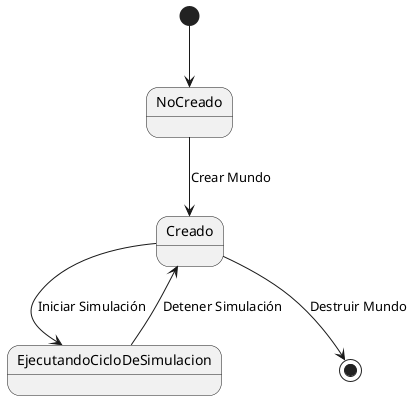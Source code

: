@startuml DiagramaDeEstadosMundo

    [*] --> NoCreado
    NoCreado --> Creado : Crear Mundo
    Creado --> EjecutandoCicloDeSimulacion : Iniciar Simulación
    EjecutandoCicloDeSimulacion --> Creado : Detener Simulación
    Creado --> [*] : Destruir Mundo

@enduml
